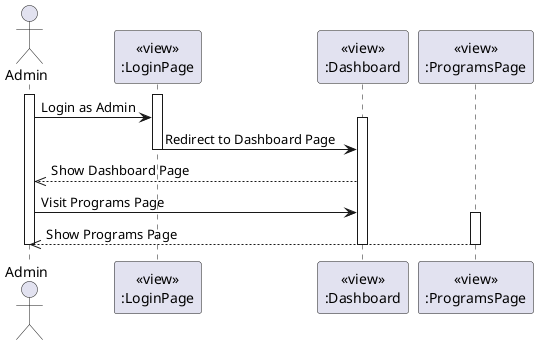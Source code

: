 @startuml ManageProgram
actor Admin
participant LoginPageView [
  <<view>>
  :LoginPage
]

participant DashboardView [
  <<view>>
  :Dashboard
]

participant ProgramsView [
  <<view>>
  :ProgramsPage
]

activate Admin
activate LoginPageView
Admin -> LoginPageView: Login as Admin
activate DashboardView
LoginPageView -> DashboardView: Redirect to Dashboard Page
deactivate LoginPageView

DashboardView -->> Admin: Show Dashboard Page

Admin -> DashboardView: Visit Programs Page
activate ProgramsView
ProgramsView -->> Admin: Show Programs Page
deactivate ProgramsView
deactivate Admin
deactivate DashboardView
@enduml
